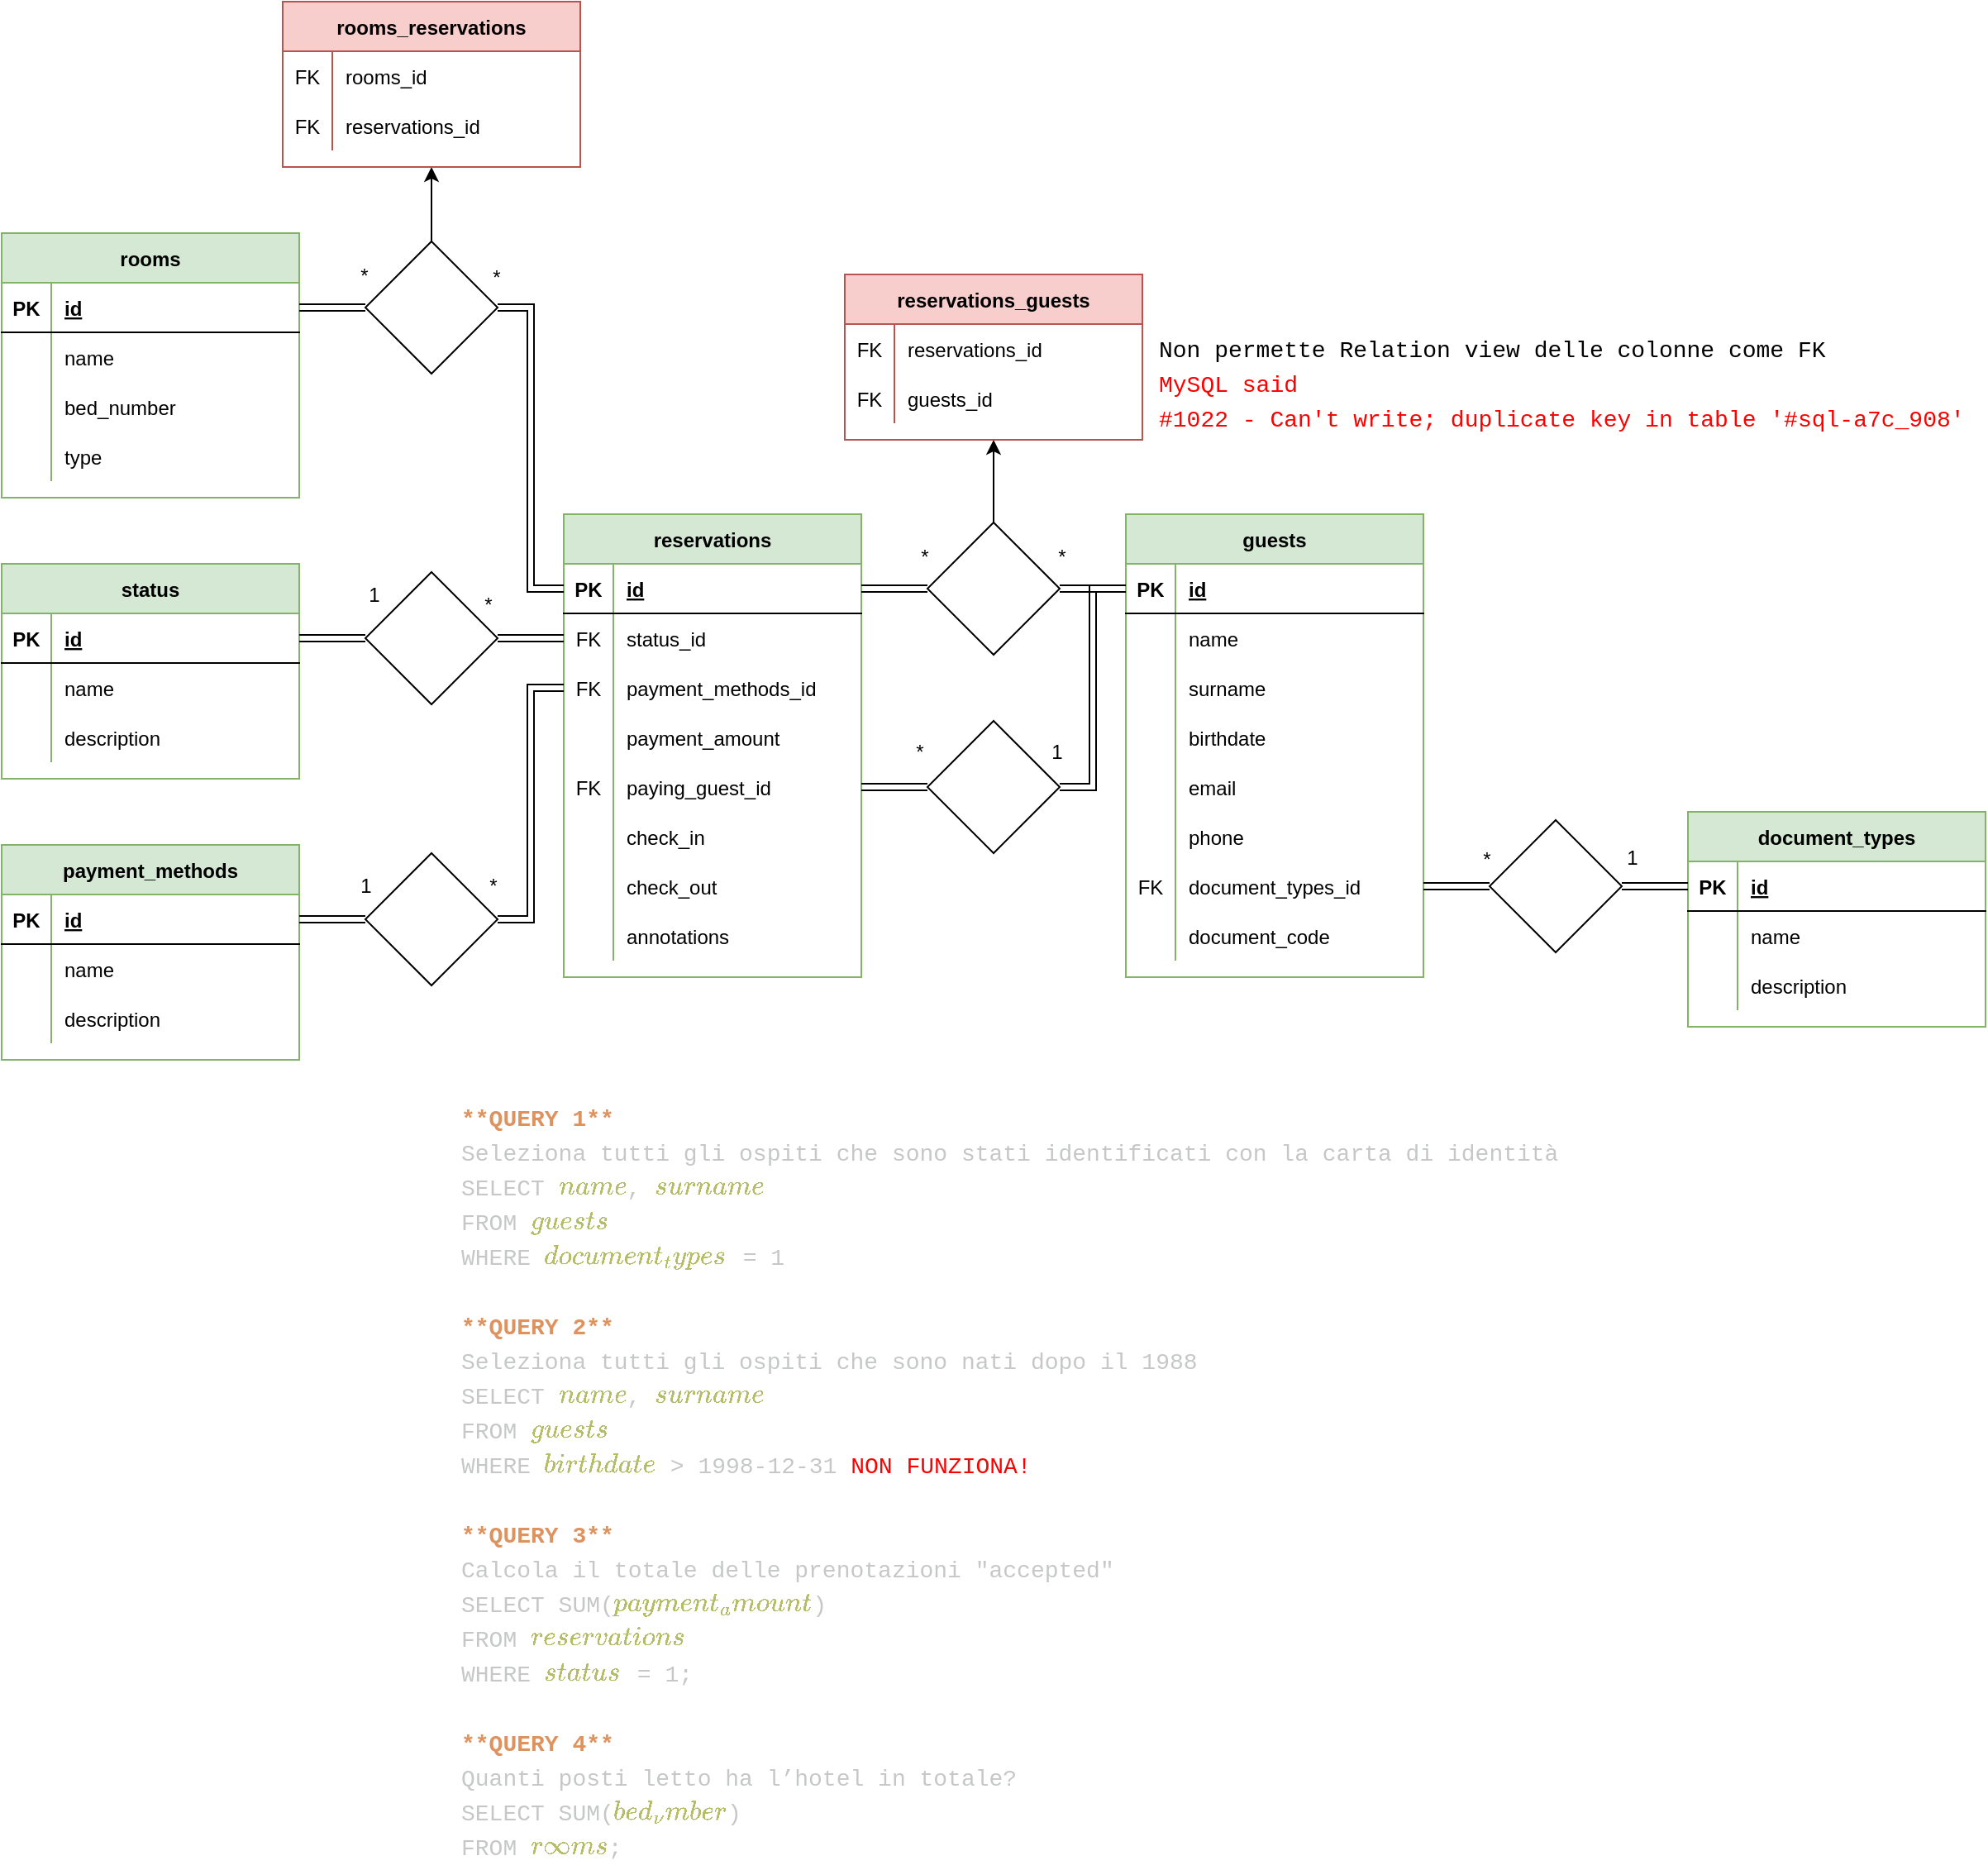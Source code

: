 <mxfile version="14.6.9" type="device"><diagram id="R2lEEEUBdFMjLlhIrx00" name="Page-1"><mxGraphModel dx="1564" dy="1141" grid="0" gridSize="10" guides="1" tooltips="1" connect="1" arrows="1" fold="1" page="0" pageScale="1" pageWidth="850" pageHeight="1100" background="#ffffff" math="0" shadow="0" extFonts="Permanent Marker^https://fonts.googleapis.com/css?family=Permanent+Marker"><root><mxCell id="0"/><mxCell id="1" parent="0"/><mxCell id="hAVEbMCbpCwDKdf5jdrt-1" value="rooms" style="shape=table;startSize=30;container=1;collapsible=1;childLayout=tableLayout;fixedRows=1;rowLines=0;fontStyle=1;align=center;resizeLast=1;fillColor=#d5e8d4;strokeColor=#82b366;" vertex="1" parent="1"><mxGeometry x="100" y="110" width="180" height="160" as="geometry"/></mxCell><mxCell id="hAVEbMCbpCwDKdf5jdrt-2" value="" style="shape=partialRectangle;collapsible=0;dropTarget=0;pointerEvents=0;fillColor=none;top=0;left=0;bottom=1;right=0;points=[[0,0.5],[1,0.5]];portConstraint=eastwest;" vertex="1" parent="hAVEbMCbpCwDKdf5jdrt-1"><mxGeometry y="30" width="180" height="30" as="geometry"/></mxCell><mxCell id="hAVEbMCbpCwDKdf5jdrt-3" value="PK" style="shape=partialRectangle;connectable=0;fillColor=none;top=0;left=0;bottom=0;right=0;fontStyle=1;overflow=hidden;" vertex="1" parent="hAVEbMCbpCwDKdf5jdrt-2"><mxGeometry width="30" height="30" as="geometry"/></mxCell><mxCell id="hAVEbMCbpCwDKdf5jdrt-4" value="id" style="shape=partialRectangle;connectable=0;fillColor=none;top=0;left=0;bottom=0;right=0;align=left;spacingLeft=6;fontStyle=5;overflow=hidden;" vertex="1" parent="hAVEbMCbpCwDKdf5jdrt-2"><mxGeometry x="30" width="150" height="30" as="geometry"/></mxCell><mxCell id="hAVEbMCbpCwDKdf5jdrt-5" value="" style="shape=partialRectangle;collapsible=0;dropTarget=0;pointerEvents=0;fillColor=none;top=0;left=0;bottom=0;right=0;points=[[0,0.5],[1,0.5]];portConstraint=eastwest;" vertex="1" parent="hAVEbMCbpCwDKdf5jdrt-1"><mxGeometry y="60" width="180" height="30" as="geometry"/></mxCell><mxCell id="hAVEbMCbpCwDKdf5jdrt-6" value="" style="shape=partialRectangle;connectable=0;fillColor=none;top=0;left=0;bottom=0;right=0;editable=1;overflow=hidden;" vertex="1" parent="hAVEbMCbpCwDKdf5jdrt-5"><mxGeometry width="30" height="30" as="geometry"/></mxCell><mxCell id="hAVEbMCbpCwDKdf5jdrt-7" value="name" style="shape=partialRectangle;connectable=0;fillColor=none;top=0;left=0;bottom=0;right=0;align=left;spacingLeft=6;overflow=hidden;" vertex="1" parent="hAVEbMCbpCwDKdf5jdrt-5"><mxGeometry x="30" width="150" height="30" as="geometry"/></mxCell><mxCell id="hAVEbMCbpCwDKdf5jdrt-8" value="" style="shape=partialRectangle;collapsible=0;dropTarget=0;pointerEvents=0;fillColor=none;top=0;left=0;bottom=0;right=0;points=[[0,0.5],[1,0.5]];portConstraint=eastwest;" vertex="1" parent="hAVEbMCbpCwDKdf5jdrt-1"><mxGeometry y="90" width="180" height="30" as="geometry"/></mxCell><mxCell id="hAVEbMCbpCwDKdf5jdrt-9" value="" style="shape=partialRectangle;connectable=0;fillColor=none;top=0;left=0;bottom=0;right=0;editable=1;overflow=hidden;" vertex="1" parent="hAVEbMCbpCwDKdf5jdrt-8"><mxGeometry width="30" height="30" as="geometry"/></mxCell><mxCell id="hAVEbMCbpCwDKdf5jdrt-10" value="bed_number" style="shape=partialRectangle;connectable=0;fillColor=none;top=0;left=0;bottom=0;right=0;align=left;spacingLeft=6;overflow=hidden;" vertex="1" parent="hAVEbMCbpCwDKdf5jdrt-8"><mxGeometry x="30" width="150" height="30" as="geometry"/></mxCell><mxCell id="hAVEbMCbpCwDKdf5jdrt-11" value="" style="shape=partialRectangle;collapsible=0;dropTarget=0;pointerEvents=0;fillColor=none;top=0;left=0;bottom=0;right=0;points=[[0,0.5],[1,0.5]];portConstraint=eastwest;" vertex="1" parent="hAVEbMCbpCwDKdf5jdrt-1"><mxGeometry y="120" width="180" height="30" as="geometry"/></mxCell><mxCell id="hAVEbMCbpCwDKdf5jdrt-12" value="" style="shape=partialRectangle;connectable=0;fillColor=none;top=0;left=0;bottom=0;right=0;editable=1;overflow=hidden;" vertex="1" parent="hAVEbMCbpCwDKdf5jdrt-11"><mxGeometry width="30" height="30" as="geometry"/></mxCell><mxCell id="hAVEbMCbpCwDKdf5jdrt-13" value="type" style="shape=partialRectangle;connectable=0;fillColor=none;top=0;left=0;bottom=0;right=0;align=left;spacingLeft=6;overflow=hidden;" vertex="1" parent="hAVEbMCbpCwDKdf5jdrt-11"><mxGeometry x="30" width="150" height="30" as="geometry"/></mxCell><mxCell id="hAVEbMCbpCwDKdf5jdrt-14" value="guests" style="shape=table;startSize=30;container=1;collapsible=1;childLayout=tableLayout;fixedRows=1;rowLines=0;fontStyle=1;align=center;resizeLast=1;fillColor=#d5e8d4;strokeColor=#82b366;" vertex="1" parent="1"><mxGeometry x="780" y="280" width="180" height="280" as="geometry"/></mxCell><mxCell id="hAVEbMCbpCwDKdf5jdrt-15" value="" style="shape=partialRectangle;collapsible=0;dropTarget=0;pointerEvents=0;fillColor=none;top=0;left=0;bottom=1;right=0;points=[[0,0.5],[1,0.5]];portConstraint=eastwest;" vertex="1" parent="hAVEbMCbpCwDKdf5jdrt-14"><mxGeometry y="30" width="180" height="30" as="geometry"/></mxCell><mxCell id="hAVEbMCbpCwDKdf5jdrt-16" value="PK" style="shape=partialRectangle;connectable=0;fillColor=none;top=0;left=0;bottom=0;right=0;fontStyle=1;overflow=hidden;" vertex="1" parent="hAVEbMCbpCwDKdf5jdrt-15"><mxGeometry width="30" height="30" as="geometry"/></mxCell><mxCell id="hAVEbMCbpCwDKdf5jdrt-17" value="id" style="shape=partialRectangle;connectable=0;fillColor=none;top=0;left=0;bottom=0;right=0;align=left;spacingLeft=6;fontStyle=5;overflow=hidden;" vertex="1" parent="hAVEbMCbpCwDKdf5jdrt-15"><mxGeometry x="30" width="150" height="30" as="geometry"/></mxCell><mxCell id="hAVEbMCbpCwDKdf5jdrt-18" value="" style="shape=partialRectangle;collapsible=0;dropTarget=0;pointerEvents=0;fillColor=none;top=0;left=0;bottom=0;right=0;points=[[0,0.5],[1,0.5]];portConstraint=eastwest;" vertex="1" parent="hAVEbMCbpCwDKdf5jdrt-14"><mxGeometry y="60" width="180" height="30" as="geometry"/></mxCell><mxCell id="hAVEbMCbpCwDKdf5jdrt-19" value="" style="shape=partialRectangle;connectable=0;fillColor=none;top=0;left=0;bottom=0;right=0;editable=1;overflow=hidden;" vertex="1" parent="hAVEbMCbpCwDKdf5jdrt-18"><mxGeometry width="30" height="30" as="geometry"/></mxCell><mxCell id="hAVEbMCbpCwDKdf5jdrt-20" value="name" style="shape=partialRectangle;connectable=0;fillColor=none;top=0;left=0;bottom=0;right=0;align=left;spacingLeft=6;overflow=hidden;" vertex="1" parent="hAVEbMCbpCwDKdf5jdrt-18"><mxGeometry x="30" width="150" height="30" as="geometry"/></mxCell><mxCell id="hAVEbMCbpCwDKdf5jdrt-21" value="" style="shape=partialRectangle;collapsible=0;dropTarget=0;pointerEvents=0;fillColor=none;top=0;left=0;bottom=0;right=0;points=[[0,0.5],[1,0.5]];portConstraint=eastwest;" vertex="1" parent="hAVEbMCbpCwDKdf5jdrt-14"><mxGeometry y="90" width="180" height="30" as="geometry"/></mxCell><mxCell id="hAVEbMCbpCwDKdf5jdrt-22" value="" style="shape=partialRectangle;connectable=0;fillColor=none;top=0;left=0;bottom=0;right=0;editable=1;overflow=hidden;" vertex="1" parent="hAVEbMCbpCwDKdf5jdrt-21"><mxGeometry width="30" height="30" as="geometry"/></mxCell><mxCell id="hAVEbMCbpCwDKdf5jdrt-23" value="surname" style="shape=partialRectangle;connectable=0;fillColor=none;top=0;left=0;bottom=0;right=0;align=left;spacingLeft=6;overflow=hidden;" vertex="1" parent="hAVEbMCbpCwDKdf5jdrt-21"><mxGeometry x="30" width="150" height="30" as="geometry"/></mxCell><mxCell id="hAVEbMCbpCwDKdf5jdrt-24" value="" style="shape=partialRectangle;collapsible=0;dropTarget=0;pointerEvents=0;fillColor=none;top=0;left=0;bottom=0;right=0;points=[[0,0.5],[1,0.5]];portConstraint=eastwest;" vertex="1" parent="hAVEbMCbpCwDKdf5jdrt-14"><mxGeometry y="120" width="180" height="30" as="geometry"/></mxCell><mxCell id="hAVEbMCbpCwDKdf5jdrt-25" value="" style="shape=partialRectangle;connectable=0;fillColor=none;top=0;left=0;bottom=0;right=0;editable=1;overflow=hidden;" vertex="1" parent="hAVEbMCbpCwDKdf5jdrt-24"><mxGeometry width="30" height="30" as="geometry"/></mxCell><mxCell id="hAVEbMCbpCwDKdf5jdrt-26" value="birthdate" style="shape=partialRectangle;connectable=0;fillColor=none;top=0;left=0;bottom=0;right=0;align=left;spacingLeft=6;overflow=hidden;" vertex="1" parent="hAVEbMCbpCwDKdf5jdrt-24"><mxGeometry x="30" width="150" height="30" as="geometry"/></mxCell><mxCell id="hAVEbMCbpCwDKdf5jdrt-27" value="" style="shape=partialRectangle;collapsible=0;dropTarget=0;pointerEvents=0;fillColor=none;top=0;left=0;bottom=0;right=0;points=[[0,0.5],[1,0.5]];portConstraint=eastwest;" vertex="1" parent="hAVEbMCbpCwDKdf5jdrt-14"><mxGeometry y="150" width="180" height="30" as="geometry"/></mxCell><mxCell id="hAVEbMCbpCwDKdf5jdrt-28" value="" style="shape=partialRectangle;connectable=0;fillColor=none;top=0;left=0;bottom=0;right=0;editable=1;overflow=hidden;" vertex="1" parent="hAVEbMCbpCwDKdf5jdrt-27"><mxGeometry width="30" height="30" as="geometry"/></mxCell><mxCell id="hAVEbMCbpCwDKdf5jdrt-29" value="email" style="shape=partialRectangle;connectable=0;fillColor=none;top=0;left=0;bottom=0;right=0;align=left;spacingLeft=6;overflow=hidden;" vertex="1" parent="hAVEbMCbpCwDKdf5jdrt-27"><mxGeometry x="30" width="150" height="30" as="geometry"/></mxCell><mxCell id="hAVEbMCbpCwDKdf5jdrt-129" value="" style="shape=partialRectangle;collapsible=0;dropTarget=0;pointerEvents=0;fillColor=none;top=0;left=0;bottom=0;right=0;points=[[0,0.5],[1,0.5]];portConstraint=eastwest;" vertex="1" parent="hAVEbMCbpCwDKdf5jdrt-14"><mxGeometry y="180" width="180" height="30" as="geometry"/></mxCell><mxCell id="hAVEbMCbpCwDKdf5jdrt-130" value="" style="shape=partialRectangle;connectable=0;fillColor=none;top=0;left=0;bottom=0;right=0;editable=1;overflow=hidden;" vertex="1" parent="hAVEbMCbpCwDKdf5jdrt-129"><mxGeometry width="30" height="30" as="geometry"/></mxCell><mxCell id="hAVEbMCbpCwDKdf5jdrt-131" value="phone" style="shape=partialRectangle;connectable=0;fillColor=none;top=0;left=0;bottom=0;right=0;align=left;spacingLeft=6;overflow=hidden;" vertex="1" parent="hAVEbMCbpCwDKdf5jdrt-129"><mxGeometry x="30" width="150" height="30" as="geometry"/></mxCell><mxCell id="hAVEbMCbpCwDKdf5jdrt-105" value="" style="shape=partialRectangle;collapsible=0;dropTarget=0;pointerEvents=0;fillColor=none;top=0;left=0;bottom=0;right=0;points=[[0,0.5],[1,0.5]];portConstraint=eastwest;" vertex="1" parent="hAVEbMCbpCwDKdf5jdrt-14"><mxGeometry y="210" width="180" height="30" as="geometry"/></mxCell><mxCell id="hAVEbMCbpCwDKdf5jdrt-106" value="FK" style="shape=partialRectangle;connectable=0;fillColor=none;top=0;left=0;bottom=0;right=0;editable=1;overflow=hidden;" vertex="1" parent="hAVEbMCbpCwDKdf5jdrt-105"><mxGeometry width="30" height="30" as="geometry"/></mxCell><mxCell id="hAVEbMCbpCwDKdf5jdrt-107" value="document_types_id" style="shape=partialRectangle;connectable=0;fillColor=none;top=0;left=0;bottom=0;right=0;align=left;spacingLeft=6;overflow=hidden;" vertex="1" parent="hAVEbMCbpCwDKdf5jdrt-105"><mxGeometry x="30" width="150" height="30" as="geometry"/></mxCell><mxCell id="hAVEbMCbpCwDKdf5jdrt-108" value="" style="shape=partialRectangle;collapsible=0;dropTarget=0;pointerEvents=0;fillColor=none;top=0;left=0;bottom=0;right=0;points=[[0,0.5],[1,0.5]];portConstraint=eastwest;" vertex="1" parent="hAVEbMCbpCwDKdf5jdrt-14"><mxGeometry y="240" width="180" height="30" as="geometry"/></mxCell><mxCell id="hAVEbMCbpCwDKdf5jdrt-109" value="" style="shape=partialRectangle;connectable=0;fillColor=none;top=0;left=0;bottom=0;right=0;editable=1;overflow=hidden;" vertex="1" parent="hAVEbMCbpCwDKdf5jdrt-108"><mxGeometry width="30" height="30" as="geometry"/></mxCell><mxCell id="hAVEbMCbpCwDKdf5jdrt-110" value="document_code" style="shape=partialRectangle;connectable=0;fillColor=none;top=0;left=0;bottom=0;right=0;align=left;spacingLeft=6;overflow=hidden;" vertex="1" parent="hAVEbMCbpCwDKdf5jdrt-108"><mxGeometry x="30" width="150" height="30" as="geometry"/></mxCell><mxCell id="hAVEbMCbpCwDKdf5jdrt-30" value="reservations" style="shape=table;startSize=30;container=1;collapsible=1;childLayout=tableLayout;fixedRows=1;rowLines=0;fontStyle=1;align=center;resizeLast=1;fillColor=#d5e8d4;strokeColor=#82b366;" vertex="1" parent="1"><mxGeometry x="440" y="280" width="180" height="280" as="geometry"/></mxCell><mxCell id="hAVEbMCbpCwDKdf5jdrt-31" value="" style="shape=partialRectangle;collapsible=0;dropTarget=0;pointerEvents=0;fillColor=none;top=0;left=0;bottom=1;right=0;points=[[0,0.5],[1,0.5]];portConstraint=eastwest;" vertex="1" parent="hAVEbMCbpCwDKdf5jdrt-30"><mxGeometry y="30" width="180" height="30" as="geometry"/></mxCell><mxCell id="hAVEbMCbpCwDKdf5jdrt-32" value="PK" style="shape=partialRectangle;connectable=0;fillColor=none;top=0;left=0;bottom=0;right=0;fontStyle=1;overflow=hidden;" vertex="1" parent="hAVEbMCbpCwDKdf5jdrt-31"><mxGeometry width="30" height="30" as="geometry"/></mxCell><mxCell id="hAVEbMCbpCwDKdf5jdrt-33" value="id" style="shape=partialRectangle;connectable=0;fillColor=none;top=0;left=0;bottom=0;right=0;align=left;spacingLeft=6;fontStyle=5;overflow=hidden;" vertex="1" parent="hAVEbMCbpCwDKdf5jdrt-31"><mxGeometry x="30" width="150" height="30" as="geometry"/></mxCell><mxCell id="hAVEbMCbpCwDKdf5jdrt-58" value="" style="shape=partialRectangle;collapsible=0;dropTarget=0;pointerEvents=0;fillColor=none;top=0;left=0;bottom=0;right=0;points=[[0,0.5],[1,0.5]];portConstraint=eastwest;" vertex="1" parent="hAVEbMCbpCwDKdf5jdrt-30"><mxGeometry y="60" width="180" height="30" as="geometry"/></mxCell><mxCell id="hAVEbMCbpCwDKdf5jdrt-59" value="FK" style="shape=partialRectangle;connectable=0;fillColor=none;top=0;left=0;bottom=0;right=0;editable=1;overflow=hidden;" vertex="1" parent="hAVEbMCbpCwDKdf5jdrt-58"><mxGeometry width="30" height="30" as="geometry"/></mxCell><mxCell id="hAVEbMCbpCwDKdf5jdrt-60" value="status_id" style="shape=partialRectangle;connectable=0;fillColor=none;top=0;left=0;bottom=0;right=0;align=left;spacingLeft=6;overflow=hidden;" vertex="1" parent="hAVEbMCbpCwDKdf5jdrt-58"><mxGeometry x="30" width="150" height="30" as="geometry"/></mxCell><mxCell id="hAVEbMCbpCwDKdf5jdrt-91" value="" style="shape=partialRectangle;collapsible=0;dropTarget=0;pointerEvents=0;fillColor=none;top=0;left=0;bottom=0;right=0;points=[[0,0.5],[1,0.5]];portConstraint=eastwest;" vertex="1" parent="hAVEbMCbpCwDKdf5jdrt-30"><mxGeometry y="90" width="180" height="30" as="geometry"/></mxCell><mxCell id="hAVEbMCbpCwDKdf5jdrt-92" value="FK" style="shape=partialRectangle;connectable=0;fillColor=none;top=0;left=0;bottom=0;right=0;editable=1;overflow=hidden;" vertex="1" parent="hAVEbMCbpCwDKdf5jdrt-91"><mxGeometry width="30" height="30" as="geometry"/></mxCell><mxCell id="hAVEbMCbpCwDKdf5jdrt-93" value="payment_methods_id" style="shape=partialRectangle;connectable=0;fillColor=none;top=0;left=0;bottom=0;right=0;align=left;spacingLeft=6;overflow=hidden;" vertex="1" parent="hAVEbMCbpCwDKdf5jdrt-91"><mxGeometry x="30" width="150" height="30" as="geometry"/></mxCell><mxCell id="hAVEbMCbpCwDKdf5jdrt-102" value="" style="shape=partialRectangle;collapsible=0;dropTarget=0;pointerEvents=0;fillColor=none;top=0;left=0;bottom=0;right=0;points=[[0,0.5],[1,0.5]];portConstraint=eastwest;" vertex="1" parent="hAVEbMCbpCwDKdf5jdrt-30"><mxGeometry y="120" width="180" height="30" as="geometry"/></mxCell><mxCell id="hAVEbMCbpCwDKdf5jdrt-103" value="" style="shape=partialRectangle;connectable=0;fillColor=none;top=0;left=0;bottom=0;right=0;editable=1;overflow=hidden;" vertex="1" parent="hAVEbMCbpCwDKdf5jdrt-102"><mxGeometry width="30" height="30" as="geometry"/></mxCell><mxCell id="hAVEbMCbpCwDKdf5jdrt-104" value="payment_amount" style="shape=partialRectangle;connectable=0;fillColor=none;top=0;left=0;bottom=0;right=0;align=left;spacingLeft=6;overflow=hidden;" vertex="1" parent="hAVEbMCbpCwDKdf5jdrt-102"><mxGeometry x="30" width="150" height="30" as="geometry"/></mxCell><mxCell id="hAVEbMCbpCwDKdf5jdrt-94" value="" style="shape=partialRectangle;collapsible=0;dropTarget=0;pointerEvents=0;fillColor=none;top=0;left=0;bottom=0;right=0;points=[[0,0.5],[1,0.5]];portConstraint=eastwest;" vertex="1" parent="hAVEbMCbpCwDKdf5jdrt-30"><mxGeometry y="150" width="180" height="30" as="geometry"/></mxCell><mxCell id="hAVEbMCbpCwDKdf5jdrt-95" value="FK" style="shape=partialRectangle;connectable=0;fillColor=none;top=0;left=0;bottom=0;right=0;editable=1;overflow=hidden;" vertex="1" parent="hAVEbMCbpCwDKdf5jdrt-94"><mxGeometry width="30" height="30" as="geometry"/></mxCell><mxCell id="hAVEbMCbpCwDKdf5jdrt-96" value="paying_guest_id" style="shape=partialRectangle;connectable=0;fillColor=none;top=0;left=0;bottom=0;right=0;align=left;spacingLeft=6;overflow=hidden;" vertex="1" parent="hAVEbMCbpCwDKdf5jdrt-94"><mxGeometry x="30" width="150" height="30" as="geometry"/></mxCell><mxCell id="hAVEbMCbpCwDKdf5jdrt-40" value="" style="shape=partialRectangle;collapsible=0;dropTarget=0;pointerEvents=0;fillColor=none;top=0;left=0;bottom=0;right=0;points=[[0,0.5],[1,0.5]];portConstraint=eastwest;" vertex="1" parent="hAVEbMCbpCwDKdf5jdrt-30"><mxGeometry y="180" width="180" height="30" as="geometry"/></mxCell><mxCell id="hAVEbMCbpCwDKdf5jdrt-41" value="" style="shape=partialRectangle;connectable=0;fillColor=none;top=0;left=0;bottom=0;right=0;editable=1;overflow=hidden;" vertex="1" parent="hAVEbMCbpCwDKdf5jdrt-40"><mxGeometry width="30" height="30" as="geometry"/></mxCell><mxCell id="hAVEbMCbpCwDKdf5jdrt-42" value="check_in" style="shape=partialRectangle;connectable=0;fillColor=none;top=0;left=0;bottom=0;right=0;align=left;spacingLeft=6;overflow=hidden;" vertex="1" parent="hAVEbMCbpCwDKdf5jdrt-40"><mxGeometry x="30" width="150" height="30" as="geometry"/></mxCell><mxCell id="hAVEbMCbpCwDKdf5jdrt-55" value="" style="shape=partialRectangle;collapsible=0;dropTarget=0;pointerEvents=0;fillColor=none;top=0;left=0;bottom=0;right=0;points=[[0,0.5],[1,0.5]];portConstraint=eastwest;" vertex="1" parent="hAVEbMCbpCwDKdf5jdrt-30"><mxGeometry y="210" width="180" height="30" as="geometry"/></mxCell><mxCell id="hAVEbMCbpCwDKdf5jdrt-56" value="" style="shape=partialRectangle;connectable=0;fillColor=none;top=0;left=0;bottom=0;right=0;editable=1;overflow=hidden;" vertex="1" parent="hAVEbMCbpCwDKdf5jdrt-55"><mxGeometry width="30" height="30" as="geometry"/></mxCell><mxCell id="hAVEbMCbpCwDKdf5jdrt-57" value="check_out" style="shape=partialRectangle;connectable=0;fillColor=none;top=0;left=0;bottom=0;right=0;align=left;spacingLeft=6;overflow=hidden;" vertex="1" parent="hAVEbMCbpCwDKdf5jdrt-55"><mxGeometry x="30" width="150" height="30" as="geometry"/></mxCell><mxCell id="hAVEbMCbpCwDKdf5jdrt-61" value="" style="shape=partialRectangle;collapsible=0;dropTarget=0;pointerEvents=0;fillColor=none;top=0;left=0;bottom=0;right=0;points=[[0,0.5],[1,0.5]];portConstraint=eastwest;" vertex="1" parent="hAVEbMCbpCwDKdf5jdrt-30"><mxGeometry y="240" width="180" height="30" as="geometry"/></mxCell><mxCell id="hAVEbMCbpCwDKdf5jdrt-62" value="" style="shape=partialRectangle;connectable=0;fillColor=none;top=0;left=0;bottom=0;right=0;editable=1;overflow=hidden;" vertex="1" parent="hAVEbMCbpCwDKdf5jdrt-61"><mxGeometry width="30" height="30" as="geometry"/></mxCell><mxCell id="hAVEbMCbpCwDKdf5jdrt-63" value="annotations" style="shape=partialRectangle;connectable=0;fillColor=none;top=0;left=0;bottom=0;right=0;align=left;spacingLeft=6;overflow=hidden;" vertex="1" parent="hAVEbMCbpCwDKdf5jdrt-61"><mxGeometry x="30" width="150" height="30" as="geometry"/></mxCell><mxCell id="hAVEbMCbpCwDKdf5jdrt-49" style="edgeStyle=orthogonalEdgeStyle;shape=link;rounded=0;orthogonalLoop=1;jettySize=auto;html=1;exitX=1;exitY=0.5;exitDx=0;exitDy=0;entryX=0;entryY=0.5;entryDx=0;entryDy=0;startArrow=none;" edge="1" parent="1" source="hAVEbMCbpCwDKdf5jdrt-50" target="hAVEbMCbpCwDKdf5jdrt-15"><mxGeometry relative="1" as="geometry"/></mxCell><mxCell id="hAVEbMCbpCwDKdf5jdrt-99" style="edgeStyle=orthogonalEdgeStyle;rounded=0;orthogonalLoop=1;jettySize=auto;html=1;exitX=0.5;exitY=0;exitDx=0;exitDy=0;entryX=0.5;entryY=1;entryDx=0;entryDy=0;" edge="1" parent="1" source="hAVEbMCbpCwDKdf5jdrt-50" target="hAVEbMCbpCwDKdf5jdrt-71"><mxGeometry relative="1" as="geometry"/></mxCell><mxCell id="hAVEbMCbpCwDKdf5jdrt-50" value="" style="rhombus;whiteSpace=wrap;html=1;" vertex="1" parent="1"><mxGeometry x="660" y="285" width="80" height="80" as="geometry"/></mxCell><mxCell id="hAVEbMCbpCwDKdf5jdrt-51" value="" style="edgeStyle=orthogonalEdgeStyle;shape=link;rounded=0;orthogonalLoop=1;jettySize=auto;html=1;exitX=1;exitY=0.5;exitDx=0;exitDy=0;entryX=0;entryY=0.5;entryDx=0;entryDy=0;endArrow=none;" edge="1" parent="1" source="hAVEbMCbpCwDKdf5jdrt-31" target="hAVEbMCbpCwDKdf5jdrt-50"><mxGeometry relative="1" as="geometry"><mxPoint x="630" y="325" as="sourcePoint"/><mxPoint x="910" y="495" as="targetPoint"/></mxGeometry></mxCell><mxCell id="hAVEbMCbpCwDKdf5jdrt-52" style="edgeStyle=orthogonalEdgeStyle;shape=link;rounded=0;orthogonalLoop=1;jettySize=auto;html=1;exitX=1;exitY=0.5;exitDx=0;exitDy=0;entryX=0;entryY=0.5;entryDx=0;entryDy=0;startArrow=none;" edge="1" parent="1" source="hAVEbMCbpCwDKdf5jdrt-53" target="hAVEbMCbpCwDKdf5jdrt-31"><mxGeometry relative="1" as="geometry"/></mxCell><mxCell id="hAVEbMCbpCwDKdf5jdrt-101" style="edgeStyle=orthogonalEdgeStyle;rounded=0;orthogonalLoop=1;jettySize=auto;html=1;exitX=0.5;exitY=0;exitDx=0;exitDy=0;entryX=0.5;entryY=1;entryDx=0;entryDy=0;" edge="1" parent="1" source="hAVEbMCbpCwDKdf5jdrt-53" target="hAVEbMCbpCwDKdf5jdrt-84"><mxGeometry relative="1" as="geometry"/></mxCell><mxCell id="hAVEbMCbpCwDKdf5jdrt-53" value="" style="rhombus;whiteSpace=wrap;html=1;" vertex="1" parent="1"><mxGeometry x="320" y="115" width="80" height="80" as="geometry"/></mxCell><mxCell id="hAVEbMCbpCwDKdf5jdrt-54" value="" style="edgeStyle=orthogonalEdgeStyle;shape=link;rounded=0;orthogonalLoop=1;jettySize=auto;html=1;exitX=1;exitY=0.5;exitDx=0;exitDy=0;entryX=0;entryY=0.5;entryDx=0;entryDy=0;endArrow=none;" edge="1" parent="1" source="hAVEbMCbpCwDKdf5jdrt-2" target="hAVEbMCbpCwDKdf5jdrt-53"><mxGeometry relative="1" as="geometry"><mxPoint x="250" y="325" as="sourcePoint"/><mxPoint x="450" y="325" as="targetPoint"/></mxGeometry></mxCell><mxCell id="hAVEbMCbpCwDKdf5jdrt-71" value="reservations_guests" style="shape=table;startSize=30;container=1;collapsible=1;childLayout=tableLayout;fixedRows=1;rowLines=0;fontStyle=1;align=center;resizeLast=1;fillColor=#f8cecc;strokeColor=#b85450;" vertex="1" parent="1"><mxGeometry x="610" y="135" width="180" height="100" as="geometry"/></mxCell><mxCell id="hAVEbMCbpCwDKdf5jdrt-75" value="" style="shape=partialRectangle;collapsible=0;dropTarget=0;pointerEvents=0;fillColor=none;top=0;left=0;bottom=0;right=0;points=[[0,0.5],[1,0.5]];portConstraint=eastwest;" vertex="1" parent="hAVEbMCbpCwDKdf5jdrt-71"><mxGeometry y="30" width="180" height="30" as="geometry"/></mxCell><mxCell id="hAVEbMCbpCwDKdf5jdrt-76" value="FK" style="shape=partialRectangle;connectable=0;fillColor=none;top=0;left=0;bottom=0;right=0;editable=1;overflow=hidden;" vertex="1" parent="hAVEbMCbpCwDKdf5jdrt-75"><mxGeometry width="30" height="30" as="geometry"/></mxCell><mxCell id="hAVEbMCbpCwDKdf5jdrt-77" value="reservations_id" style="shape=partialRectangle;connectable=0;fillColor=none;top=0;left=0;bottom=0;right=0;align=left;spacingLeft=6;overflow=hidden;" vertex="1" parent="hAVEbMCbpCwDKdf5jdrt-75"><mxGeometry x="30" width="150" height="30" as="geometry"/></mxCell><mxCell id="hAVEbMCbpCwDKdf5jdrt-78" value="" style="shape=partialRectangle;collapsible=0;dropTarget=0;pointerEvents=0;fillColor=none;top=0;left=0;bottom=0;right=0;points=[[0,0.5],[1,0.5]];portConstraint=eastwest;" vertex="1" parent="hAVEbMCbpCwDKdf5jdrt-71"><mxGeometry y="60" width="180" height="30" as="geometry"/></mxCell><mxCell id="hAVEbMCbpCwDKdf5jdrt-79" value="FK" style="shape=partialRectangle;connectable=0;fillColor=none;top=0;left=0;bottom=0;right=0;editable=1;overflow=hidden;" vertex="1" parent="hAVEbMCbpCwDKdf5jdrt-78"><mxGeometry width="30" height="30" as="geometry"/></mxCell><mxCell id="hAVEbMCbpCwDKdf5jdrt-80" value="guests_id" style="shape=partialRectangle;connectable=0;fillColor=none;top=0;left=0;bottom=0;right=0;align=left;spacingLeft=6;overflow=hidden;" vertex="1" parent="hAVEbMCbpCwDKdf5jdrt-78"><mxGeometry x="30" width="150" height="30" as="geometry"/></mxCell><mxCell id="hAVEbMCbpCwDKdf5jdrt-84" value="rooms_reservations" style="shape=table;startSize=30;container=1;collapsible=1;childLayout=tableLayout;fixedRows=1;rowLines=0;fontStyle=1;align=center;resizeLast=1;fillColor=#f8cecc;strokeColor=#b85450;" vertex="1" parent="1"><mxGeometry x="270" y="-30" width="180" height="100" as="geometry"/></mxCell><mxCell id="hAVEbMCbpCwDKdf5jdrt-88" value="" style="shape=partialRectangle;collapsible=0;dropTarget=0;pointerEvents=0;fillColor=none;top=0;left=0;bottom=0;right=0;points=[[0,0.5],[1,0.5]];portConstraint=eastwest;" vertex="1" parent="hAVEbMCbpCwDKdf5jdrt-84"><mxGeometry y="30" width="180" height="30" as="geometry"/></mxCell><mxCell id="hAVEbMCbpCwDKdf5jdrt-89" value="FK" style="shape=partialRectangle;connectable=0;fillColor=none;top=0;left=0;bottom=0;right=0;editable=1;overflow=hidden;" vertex="1" parent="hAVEbMCbpCwDKdf5jdrt-88"><mxGeometry width="30" height="30" as="geometry"/></mxCell><mxCell id="hAVEbMCbpCwDKdf5jdrt-90" value="rooms_id" style="shape=partialRectangle;connectable=0;fillColor=none;top=0;left=0;bottom=0;right=0;align=left;spacingLeft=6;overflow=hidden;" vertex="1" parent="hAVEbMCbpCwDKdf5jdrt-88"><mxGeometry x="30" width="150" height="30" as="geometry"/></mxCell><mxCell id="hAVEbMCbpCwDKdf5jdrt-85" value="" style="shape=partialRectangle;collapsible=0;dropTarget=0;pointerEvents=0;fillColor=none;top=0;left=0;bottom=0;right=0;points=[[0,0.5],[1,0.5]];portConstraint=eastwest;" vertex="1" parent="hAVEbMCbpCwDKdf5jdrt-84"><mxGeometry y="60" width="180" height="30" as="geometry"/></mxCell><mxCell id="hAVEbMCbpCwDKdf5jdrt-86" value="FK" style="shape=partialRectangle;connectable=0;fillColor=none;top=0;left=0;bottom=0;right=0;editable=1;overflow=hidden;" vertex="1" parent="hAVEbMCbpCwDKdf5jdrt-85"><mxGeometry width="30" height="30" as="geometry"/></mxCell><mxCell id="hAVEbMCbpCwDKdf5jdrt-87" value="reservations_id" style="shape=partialRectangle;connectable=0;fillColor=none;top=0;left=0;bottom=0;right=0;align=left;spacingLeft=6;overflow=hidden;" vertex="1" parent="hAVEbMCbpCwDKdf5jdrt-85"><mxGeometry x="30" width="150" height="30" as="geometry"/></mxCell><mxCell id="hAVEbMCbpCwDKdf5jdrt-111" value="status" style="shape=table;startSize=30;container=1;collapsible=1;childLayout=tableLayout;fixedRows=1;rowLines=0;fontStyle=1;align=center;resizeLast=1;fillColor=#d5e8d4;strokeColor=#82b366;" vertex="1" parent="1"><mxGeometry x="100" y="310" width="180" height="130" as="geometry"/></mxCell><mxCell id="hAVEbMCbpCwDKdf5jdrt-112" value="" style="shape=partialRectangle;collapsible=0;dropTarget=0;pointerEvents=0;fillColor=none;top=0;left=0;bottom=1;right=0;points=[[0,0.5],[1,0.5]];portConstraint=eastwest;" vertex="1" parent="hAVEbMCbpCwDKdf5jdrt-111"><mxGeometry y="30" width="180" height="30" as="geometry"/></mxCell><mxCell id="hAVEbMCbpCwDKdf5jdrt-113" value="PK" style="shape=partialRectangle;connectable=0;fillColor=none;top=0;left=0;bottom=0;right=0;fontStyle=1;overflow=hidden;" vertex="1" parent="hAVEbMCbpCwDKdf5jdrt-112"><mxGeometry width="30" height="30" as="geometry"/></mxCell><mxCell id="hAVEbMCbpCwDKdf5jdrt-114" value="id" style="shape=partialRectangle;connectable=0;fillColor=none;top=0;left=0;bottom=0;right=0;align=left;spacingLeft=6;fontStyle=5;overflow=hidden;" vertex="1" parent="hAVEbMCbpCwDKdf5jdrt-112"><mxGeometry x="30" width="150" height="30" as="geometry"/></mxCell><mxCell id="hAVEbMCbpCwDKdf5jdrt-115" value="" style="shape=partialRectangle;collapsible=0;dropTarget=0;pointerEvents=0;fillColor=none;top=0;left=0;bottom=0;right=0;points=[[0,0.5],[1,0.5]];portConstraint=eastwest;" vertex="1" parent="hAVEbMCbpCwDKdf5jdrt-111"><mxGeometry y="60" width="180" height="30" as="geometry"/></mxCell><mxCell id="hAVEbMCbpCwDKdf5jdrt-116" value="" style="shape=partialRectangle;connectable=0;fillColor=none;top=0;left=0;bottom=0;right=0;editable=1;overflow=hidden;" vertex="1" parent="hAVEbMCbpCwDKdf5jdrt-115"><mxGeometry width="30" height="30" as="geometry"/></mxCell><mxCell id="hAVEbMCbpCwDKdf5jdrt-117" value="name" style="shape=partialRectangle;connectable=0;fillColor=none;top=0;left=0;bottom=0;right=0;align=left;spacingLeft=6;overflow=hidden;" vertex="1" parent="hAVEbMCbpCwDKdf5jdrt-115"><mxGeometry x="30" width="150" height="30" as="geometry"/></mxCell><mxCell id="hAVEbMCbpCwDKdf5jdrt-118" value="" style="shape=partialRectangle;collapsible=0;dropTarget=0;pointerEvents=0;fillColor=none;top=0;left=0;bottom=0;right=0;points=[[0,0.5],[1,0.5]];portConstraint=eastwest;" vertex="1" parent="hAVEbMCbpCwDKdf5jdrt-111"><mxGeometry y="90" width="180" height="30" as="geometry"/></mxCell><mxCell id="hAVEbMCbpCwDKdf5jdrt-119" value="" style="shape=partialRectangle;connectable=0;fillColor=none;top=0;left=0;bottom=0;right=0;editable=1;overflow=hidden;" vertex="1" parent="hAVEbMCbpCwDKdf5jdrt-118"><mxGeometry width="30" height="30" as="geometry"/></mxCell><mxCell id="hAVEbMCbpCwDKdf5jdrt-120" value="description" style="shape=partialRectangle;connectable=0;fillColor=none;top=0;left=0;bottom=0;right=0;align=left;spacingLeft=6;overflow=hidden;" vertex="1" parent="hAVEbMCbpCwDKdf5jdrt-118"><mxGeometry x="30" width="150" height="30" as="geometry"/></mxCell><mxCell id="hAVEbMCbpCwDKdf5jdrt-124" style="edgeStyle=orthogonalEdgeStyle;shape=link;rounded=0;orthogonalLoop=1;jettySize=auto;html=1;exitX=0;exitY=0.5;exitDx=0;exitDy=0;entryX=1;entryY=0.5;entryDx=0;entryDy=0;startArrow=none;" edge="1" parent="1" source="hAVEbMCbpCwDKdf5jdrt-125" target="hAVEbMCbpCwDKdf5jdrt-112"><mxGeometry relative="1" as="geometry"/></mxCell><mxCell id="hAVEbMCbpCwDKdf5jdrt-125" value="" style="rhombus;whiteSpace=wrap;html=1;" vertex="1" parent="1"><mxGeometry x="320" y="315" width="80" height="80" as="geometry"/></mxCell><mxCell id="hAVEbMCbpCwDKdf5jdrt-126" value="" style="edgeStyle=orthogonalEdgeStyle;shape=link;rounded=0;orthogonalLoop=1;jettySize=auto;html=1;exitX=0;exitY=0.5;exitDx=0;exitDy=0;entryX=1;entryY=0.5;entryDx=0;entryDy=0;endArrow=none;" edge="1" parent="1" source="hAVEbMCbpCwDKdf5jdrt-58" target="hAVEbMCbpCwDKdf5jdrt-125"><mxGeometry relative="1" as="geometry"><mxPoint x="480" y="415" as="sourcePoint"/><mxPoint x="250" y="535" as="targetPoint"/></mxGeometry></mxCell><mxCell id="hAVEbMCbpCwDKdf5jdrt-132" value="document_types" style="shape=table;startSize=30;container=1;collapsible=1;childLayout=tableLayout;fixedRows=1;rowLines=0;fontStyle=1;align=center;resizeLast=1;fillColor=#d5e8d4;strokeColor=#82b366;" vertex="1" parent="1"><mxGeometry x="1120" y="460" width="180" height="130" as="geometry"/></mxCell><mxCell id="hAVEbMCbpCwDKdf5jdrt-133" value="" style="shape=partialRectangle;collapsible=0;dropTarget=0;pointerEvents=0;fillColor=none;top=0;left=0;bottom=1;right=0;points=[[0,0.5],[1,0.5]];portConstraint=eastwest;" vertex="1" parent="hAVEbMCbpCwDKdf5jdrt-132"><mxGeometry y="30" width="180" height="30" as="geometry"/></mxCell><mxCell id="hAVEbMCbpCwDKdf5jdrt-134" value="PK" style="shape=partialRectangle;connectable=0;fillColor=none;top=0;left=0;bottom=0;right=0;fontStyle=1;overflow=hidden;" vertex="1" parent="hAVEbMCbpCwDKdf5jdrt-133"><mxGeometry width="30" height="30" as="geometry"/></mxCell><mxCell id="hAVEbMCbpCwDKdf5jdrt-135" value="id" style="shape=partialRectangle;connectable=0;fillColor=none;top=0;left=0;bottom=0;right=0;align=left;spacingLeft=6;fontStyle=5;overflow=hidden;" vertex="1" parent="hAVEbMCbpCwDKdf5jdrt-133"><mxGeometry x="30" width="150" height="30" as="geometry"/></mxCell><mxCell id="hAVEbMCbpCwDKdf5jdrt-136" value="" style="shape=partialRectangle;collapsible=0;dropTarget=0;pointerEvents=0;fillColor=none;top=0;left=0;bottom=0;right=0;points=[[0,0.5],[1,0.5]];portConstraint=eastwest;" vertex="1" parent="hAVEbMCbpCwDKdf5jdrt-132"><mxGeometry y="60" width="180" height="30" as="geometry"/></mxCell><mxCell id="hAVEbMCbpCwDKdf5jdrt-137" value="" style="shape=partialRectangle;connectable=0;fillColor=none;top=0;left=0;bottom=0;right=0;editable=1;overflow=hidden;" vertex="1" parent="hAVEbMCbpCwDKdf5jdrt-136"><mxGeometry width="30" height="30" as="geometry"/></mxCell><mxCell id="hAVEbMCbpCwDKdf5jdrt-138" value="name" style="shape=partialRectangle;connectable=0;fillColor=none;top=0;left=0;bottom=0;right=0;align=left;spacingLeft=6;overflow=hidden;" vertex="1" parent="hAVEbMCbpCwDKdf5jdrt-136"><mxGeometry x="30" width="150" height="30" as="geometry"/></mxCell><mxCell id="hAVEbMCbpCwDKdf5jdrt-139" value="" style="shape=partialRectangle;collapsible=0;dropTarget=0;pointerEvents=0;fillColor=none;top=0;left=0;bottom=0;right=0;points=[[0,0.5],[1,0.5]];portConstraint=eastwest;" vertex="1" parent="hAVEbMCbpCwDKdf5jdrt-132"><mxGeometry y="90" width="180" height="30" as="geometry"/></mxCell><mxCell id="hAVEbMCbpCwDKdf5jdrt-140" value="" style="shape=partialRectangle;connectable=0;fillColor=none;top=0;left=0;bottom=0;right=0;editable=1;overflow=hidden;" vertex="1" parent="hAVEbMCbpCwDKdf5jdrt-139"><mxGeometry width="30" height="30" as="geometry"/></mxCell><mxCell id="hAVEbMCbpCwDKdf5jdrt-141" value="description" style="shape=partialRectangle;connectable=0;fillColor=none;top=0;left=0;bottom=0;right=0;align=left;spacingLeft=6;overflow=hidden;" vertex="1" parent="hAVEbMCbpCwDKdf5jdrt-139"><mxGeometry x="30" width="150" height="30" as="geometry"/></mxCell><mxCell id="hAVEbMCbpCwDKdf5jdrt-145" style="edgeStyle=orthogonalEdgeStyle;shape=link;rounded=0;orthogonalLoop=1;jettySize=auto;html=1;exitX=1;exitY=0.5;exitDx=0;exitDy=0;entryX=0;entryY=0.5;entryDx=0;entryDy=0;startArrow=none;" edge="1" parent="1" source="hAVEbMCbpCwDKdf5jdrt-147" target="hAVEbMCbpCwDKdf5jdrt-133"><mxGeometry relative="1" as="geometry"/></mxCell><mxCell id="hAVEbMCbpCwDKdf5jdrt-147" value="" style="rhombus;whiteSpace=wrap;html=1;" vertex="1" parent="1"><mxGeometry x="1000" y="465" width="80" height="80" as="geometry"/></mxCell><mxCell id="hAVEbMCbpCwDKdf5jdrt-148" value="" style="edgeStyle=orthogonalEdgeStyle;shape=link;rounded=0;orthogonalLoop=1;jettySize=auto;html=1;exitX=1;exitY=0.5;exitDx=0;exitDy=0;entryX=0;entryY=0.5;entryDx=0;entryDy=0;endArrow=none;" edge="1" parent="1" source="hAVEbMCbpCwDKdf5jdrt-105" target="hAVEbMCbpCwDKdf5jdrt-147"><mxGeometry relative="1" as="geometry"><mxPoint x="1100" y="465" as="sourcePoint"/><mxPoint x="1240" y="385" as="targetPoint"/></mxGeometry></mxCell><mxCell id="hAVEbMCbpCwDKdf5jdrt-151" value="payment_methods" style="shape=table;startSize=30;container=1;collapsible=1;childLayout=tableLayout;fixedRows=1;rowLines=0;fontStyle=1;align=center;resizeLast=1;fillColor=#d5e8d4;strokeColor=#82b366;" vertex="1" parent="1"><mxGeometry x="100" y="480" width="180" height="130" as="geometry"/></mxCell><mxCell id="hAVEbMCbpCwDKdf5jdrt-152" value="" style="shape=partialRectangle;collapsible=0;dropTarget=0;pointerEvents=0;fillColor=none;top=0;left=0;bottom=1;right=0;points=[[0,0.5],[1,0.5]];portConstraint=eastwest;" vertex="1" parent="hAVEbMCbpCwDKdf5jdrt-151"><mxGeometry y="30" width="180" height="30" as="geometry"/></mxCell><mxCell id="hAVEbMCbpCwDKdf5jdrt-153" value="PK" style="shape=partialRectangle;connectable=0;fillColor=none;top=0;left=0;bottom=0;right=0;fontStyle=1;overflow=hidden;" vertex="1" parent="hAVEbMCbpCwDKdf5jdrt-152"><mxGeometry width="30" height="30" as="geometry"/></mxCell><mxCell id="hAVEbMCbpCwDKdf5jdrt-154" value="id" style="shape=partialRectangle;connectable=0;fillColor=none;top=0;left=0;bottom=0;right=0;align=left;spacingLeft=6;fontStyle=5;overflow=hidden;" vertex="1" parent="hAVEbMCbpCwDKdf5jdrt-152"><mxGeometry x="30" width="150" height="30" as="geometry"/></mxCell><mxCell id="hAVEbMCbpCwDKdf5jdrt-155" value="" style="shape=partialRectangle;collapsible=0;dropTarget=0;pointerEvents=0;fillColor=none;top=0;left=0;bottom=0;right=0;points=[[0,0.5],[1,0.5]];portConstraint=eastwest;" vertex="1" parent="hAVEbMCbpCwDKdf5jdrt-151"><mxGeometry y="60" width="180" height="30" as="geometry"/></mxCell><mxCell id="hAVEbMCbpCwDKdf5jdrt-156" value="" style="shape=partialRectangle;connectable=0;fillColor=none;top=0;left=0;bottom=0;right=0;editable=1;overflow=hidden;" vertex="1" parent="hAVEbMCbpCwDKdf5jdrt-155"><mxGeometry width="30" height="30" as="geometry"/></mxCell><mxCell id="hAVEbMCbpCwDKdf5jdrt-157" value="name" style="shape=partialRectangle;connectable=0;fillColor=none;top=0;left=0;bottom=0;right=0;align=left;spacingLeft=6;overflow=hidden;" vertex="1" parent="hAVEbMCbpCwDKdf5jdrt-155"><mxGeometry x="30" width="150" height="30" as="geometry"/></mxCell><mxCell id="hAVEbMCbpCwDKdf5jdrt-158" value="" style="shape=partialRectangle;collapsible=0;dropTarget=0;pointerEvents=0;fillColor=none;top=0;left=0;bottom=0;right=0;points=[[0,0.5],[1,0.5]];portConstraint=eastwest;" vertex="1" parent="hAVEbMCbpCwDKdf5jdrt-151"><mxGeometry y="90" width="180" height="30" as="geometry"/></mxCell><mxCell id="hAVEbMCbpCwDKdf5jdrt-159" value="" style="shape=partialRectangle;connectable=0;fillColor=none;top=0;left=0;bottom=0;right=0;editable=1;overflow=hidden;" vertex="1" parent="hAVEbMCbpCwDKdf5jdrt-158"><mxGeometry width="30" height="30" as="geometry"/></mxCell><mxCell id="hAVEbMCbpCwDKdf5jdrt-160" value="description" style="shape=partialRectangle;connectable=0;fillColor=none;top=0;left=0;bottom=0;right=0;align=left;spacingLeft=6;overflow=hidden;" vertex="1" parent="hAVEbMCbpCwDKdf5jdrt-158"><mxGeometry x="30" width="150" height="30" as="geometry"/></mxCell><mxCell id="hAVEbMCbpCwDKdf5jdrt-167" style="edgeStyle=orthogonalEdgeStyle;shape=link;rounded=0;orthogonalLoop=1;jettySize=auto;html=1;exitX=0;exitY=0.5;exitDx=0;exitDy=0;entryX=1;entryY=0.5;entryDx=0;entryDy=0;startArrow=none;" edge="1" parent="1" source="hAVEbMCbpCwDKdf5jdrt-168" target="hAVEbMCbpCwDKdf5jdrt-152"><mxGeometry relative="1" as="geometry"/></mxCell><mxCell id="hAVEbMCbpCwDKdf5jdrt-168" value="" style="rhombus;whiteSpace=wrap;html=1;" vertex="1" parent="1"><mxGeometry x="320" y="485" width="80" height="80" as="geometry"/></mxCell><mxCell id="hAVEbMCbpCwDKdf5jdrt-169" value="" style="edgeStyle=orthogonalEdgeStyle;shape=link;rounded=0;orthogonalLoop=1;jettySize=auto;html=1;exitX=0;exitY=0.5;exitDx=0;exitDy=0;entryX=1;entryY=0.5;entryDx=0;entryDy=0;endArrow=none;" edge="1" parent="1" source="hAVEbMCbpCwDKdf5jdrt-91" target="hAVEbMCbpCwDKdf5jdrt-168"><mxGeometry relative="1" as="geometry"><mxPoint x="480" y="385" as="sourcePoint"/><mxPoint x="240" y="605" as="targetPoint"/></mxGeometry></mxCell><mxCell id="hAVEbMCbpCwDKdf5jdrt-170" style="edgeStyle=orthogonalEdgeStyle;shape=link;rounded=0;orthogonalLoop=1;jettySize=auto;html=1;exitX=1;exitY=0.5;exitDx=0;exitDy=0;entryX=0;entryY=0.5;entryDx=0;entryDy=0;startArrow=none;" edge="1" parent="1" source="hAVEbMCbpCwDKdf5jdrt-171" target="hAVEbMCbpCwDKdf5jdrt-15"><mxGeometry relative="1" as="geometry"/></mxCell><mxCell id="hAVEbMCbpCwDKdf5jdrt-171" value="" style="rhombus;whiteSpace=wrap;html=1;" vertex="1" parent="1"><mxGeometry x="660" y="405" width="80" height="80" as="geometry"/></mxCell><mxCell id="hAVEbMCbpCwDKdf5jdrt-172" value="" style="edgeStyle=orthogonalEdgeStyle;shape=link;rounded=0;orthogonalLoop=1;jettySize=auto;html=1;exitX=1;exitY=0.5;exitDx=0;exitDy=0;entryX=0;entryY=0.5;entryDx=0;entryDy=0;endArrow=none;" edge="1" parent="1" source="hAVEbMCbpCwDKdf5jdrt-94" target="hAVEbMCbpCwDKdf5jdrt-171"><mxGeometry relative="1" as="geometry"><mxPoint x="660" y="445" as="sourcePoint"/><mxPoint x="870" y="325" as="targetPoint"/></mxGeometry></mxCell><mxCell id="hAVEbMCbpCwDKdf5jdrt-177" value="&lt;div style=&quot;font-family: &amp;#34;iosevka&amp;#34; , &amp;#34;menlo&amp;#34; , &amp;#34;monaco&amp;#34; , &amp;#34;courier new&amp;#34; , monospace ; font-size: 14px ; line-height: 21px&quot;&gt;&lt;div&gt;&lt;font style=&quot;background-color: rgb(255 , 255 , 255)&quot;&gt;Non permette Relation view delle colonne come FK&lt;br&gt;&lt;/font&gt;&lt;font color=&quot;#ff0000&quot; style=&quot;background-color: rgb(255 , 255 , 255)&quot;&gt;MySQL said&lt;/font&gt;&lt;/div&gt;&lt;div&gt;&lt;font color=&quot;#ff0000&quot; style=&quot;background-color: rgb(255 , 255 , 255)&quot;&gt;#1022 - Can't write; duplicate key in table '#sql-a7c_908'&lt;/font&gt;&lt;/div&gt;&lt;/div&gt;" style="text;html=1;align=left;verticalAlign=middle;resizable=0;points=[];autosize=1;strokeColor=none;labelBackgroundColor=none;" vertex="1" parent="1"><mxGeometry x="798" y="168" width="416" height="67" as="geometry"/></mxCell><mxCell id="hAVEbMCbpCwDKdf5jdrt-178" value="*" style="text;html=1;align=center;verticalAlign=middle;resizable=0;points=[];autosize=1;strokeColor=none;fontColor=#000000;" vertex="1" parent="1"><mxGeometry x="733" y="297" width="15" height="18" as="geometry"/></mxCell><mxCell id="hAVEbMCbpCwDKdf5jdrt-179" value="*" style="text;html=1;align=center;verticalAlign=middle;resizable=0;points=[];autosize=1;strokeColor=none;fontColor=#000000;" vertex="1" parent="1"><mxGeometry x="650" y="297" width="15" height="18" as="geometry"/></mxCell><mxCell id="hAVEbMCbpCwDKdf5jdrt-180" value="*" style="text;html=1;align=center;verticalAlign=middle;resizable=0;points=[];autosize=1;strokeColor=none;fontColor=#000000;" vertex="1" parent="1"><mxGeometry x="647" y="415" width="15" height="18" as="geometry"/></mxCell><mxCell id="hAVEbMCbpCwDKdf5jdrt-181" value="1" style="text;html=1;align=center;verticalAlign=middle;resizable=0;points=[];autosize=1;strokeColor=none;fontColor=#000000;" vertex="1" parent="1"><mxGeometry x="729" y="415" width="17" height="18" as="geometry"/></mxCell><mxCell id="hAVEbMCbpCwDKdf5jdrt-182" value="1" style="text;html=1;align=center;verticalAlign=middle;resizable=0;points=[];autosize=1;strokeColor=none;fontColor=#000000;" vertex="1" parent="1"><mxGeometry x="1077" y="479" width="17" height="18" as="geometry"/></mxCell><mxCell id="hAVEbMCbpCwDKdf5jdrt-183" value="*" style="text;html=1;align=center;verticalAlign=middle;resizable=0;points=[];autosize=1;strokeColor=none;fontColor=#000000;" vertex="1" parent="1"><mxGeometry x="990" y="480" width="15" height="18" as="geometry"/></mxCell><mxCell id="hAVEbMCbpCwDKdf5jdrt-184" value="*" style="text;html=1;align=center;verticalAlign=middle;resizable=0;points=[];autosize=1;strokeColor=none;fontColor=#000000;" vertex="1" parent="1"><mxGeometry x="391" y="128" width="15" height="18" as="geometry"/></mxCell><mxCell id="hAVEbMCbpCwDKdf5jdrt-185" value="*" style="text;html=1;align=center;verticalAlign=middle;resizable=0;points=[];autosize=1;strokeColor=none;fontColor=#000000;" vertex="1" parent="1"><mxGeometry x="311" y="127" width="15" height="18" as="geometry"/></mxCell><mxCell id="hAVEbMCbpCwDKdf5jdrt-186" value="*" style="text;html=1;align=center;verticalAlign=middle;resizable=0;points=[];autosize=1;strokeColor=none;fontColor=#000000;" vertex="1" parent="1"><mxGeometry x="386" y="326" width="15" height="18" as="geometry"/></mxCell><mxCell id="hAVEbMCbpCwDKdf5jdrt-187" value="1" style="text;html=1;align=center;verticalAlign=middle;resizable=0;points=[];autosize=1;strokeColor=none;fontColor=#000000;" vertex="1" parent="1"><mxGeometry x="316" y="320" width="17" height="18" as="geometry"/></mxCell><mxCell id="hAVEbMCbpCwDKdf5jdrt-188" value="1" style="text;html=1;align=center;verticalAlign=middle;resizable=0;points=[];autosize=1;strokeColor=none;fontColor=#000000;" vertex="1" parent="1"><mxGeometry x="311" y="496" width="17" height="18" as="geometry"/></mxCell><mxCell id="hAVEbMCbpCwDKdf5jdrt-189" value="*" style="text;html=1;align=center;verticalAlign=middle;resizable=0;points=[];autosize=1;strokeColor=none;fontColor=#000000;" vertex="1" parent="1"><mxGeometry x="389" y="496" width="15" height="18" as="geometry"/></mxCell><mxCell id="hAVEbMCbpCwDKdf5jdrt-190" value="&lt;div style=&quot;font-family: &amp;#34;iosevka&amp;#34; , &amp;#34;menlo&amp;#34; , &amp;#34;monaco&amp;#34; , &amp;#34;courier new&amp;#34; , monospace ; font-size: 14px ; line-height: 21px&quot;&gt;&lt;div style=&quot;color: rgb(197 , 200 , 198)&quot;&gt;&lt;span style=&quot;color: #de935f ; font-weight: bold&quot;&gt;**QUERY 1**&lt;/span&gt;&lt;/div&gt;&lt;div style=&quot;color: rgb(197 , 200 , 198)&quot;&gt;Seleziona tutti gli ospiti che sono stati identificati con la carta di identità&lt;/div&gt;&lt;div style=&quot;color: rgb(197 , 200 , 198)&quot;&gt;SELECT &lt;span style=&quot;color: #b5bd68&quot;&gt;`name`&lt;/span&gt;, &lt;span style=&quot;color: #b5bd68&quot;&gt;`surname`&lt;/span&gt;&lt;/div&gt;&lt;div style=&quot;color: rgb(197 , 200 , 198)&quot;&gt;FROM &lt;span style=&quot;color: #b5bd68&quot;&gt;`guests`&lt;/span&gt;&lt;/div&gt;&lt;div style=&quot;color: rgb(197 , 200 , 198)&quot;&gt;WHERE &lt;span style=&quot;color: #b5bd68&quot;&gt;`document_types_id`&lt;/span&gt; = 1&lt;/div&gt;&lt;br&gt;&lt;div style=&quot;color: rgb(197 , 200 , 198)&quot;&gt;&lt;span style=&quot;color: #de935f ; font-weight: bold&quot;&gt;**QUERY 2**&lt;/span&gt;&lt;/div&gt;&lt;div style=&quot;color: rgb(197 , 200 , 198)&quot;&gt;Seleziona tutti gli ospiti che sono nati dopo il 1988&lt;/div&gt;&lt;div style=&quot;color: rgb(197 , 200 , 198)&quot;&gt;SELECT &lt;span style=&quot;color: #b5bd68&quot;&gt;`name`&lt;/span&gt;, &lt;span style=&quot;color: #b5bd68&quot;&gt;`surname`&lt;/span&gt;&lt;/div&gt;&lt;div style=&quot;color: rgb(197 , 200 , 198)&quot;&gt;FROM &lt;span style=&quot;color: #b5bd68&quot;&gt;`guests`&lt;/span&gt;&lt;/div&gt;&lt;div&gt;&lt;font color=&quot;#c5c8c6&quot;&gt;WHERE &lt;/font&gt;&lt;span style=&quot;color: rgb(181 , 189 , 104)&quot;&gt;`birthdate`&lt;/span&gt;&lt;font color=&quot;#c5c8c6&quot;&gt; &amp;gt; 1998-12-31 &lt;/font&gt;&lt;font color=&quot;#ff0000&quot;&gt;NON FUNZIONA!&lt;/font&gt;&lt;/div&gt;&lt;div style=&quot;color: rgb(197 , 200 , 198)&quot;&gt;&lt;br&gt;&lt;/div&gt;&lt;div style=&quot;color: rgb(197 , 200 , 198)&quot;&gt;&lt;span style=&quot;color: #de935f ; font-weight: bold&quot;&gt;**QUERY 3**&lt;/span&gt;&lt;/div&gt;&lt;div style=&quot;color: rgb(197 , 200 , 198)&quot;&gt;Calcola il totale delle prenotazioni &quot;accepted&quot;&lt;/div&gt;&lt;div style=&quot;color: rgb(197 , 200 , 198)&quot;&gt;SELECT SUM(&lt;span style=&quot;color: #b5bd68&quot;&gt;`payment_amount`&lt;/span&gt;)&lt;/div&gt;&lt;div style=&quot;color: rgb(197 , 200 , 198)&quot;&gt;FROM &lt;span style=&quot;color: #b5bd68&quot;&gt;`reservations`&lt;/span&gt;&lt;/div&gt;&lt;div style=&quot;color: rgb(197 , 200 , 198)&quot;&gt;WHERE &lt;span style=&quot;color: #b5bd68&quot;&gt;`status_id`&lt;/span&gt; = 1;&lt;/div&gt;&lt;br&gt;&lt;div style=&quot;color: rgb(197 , 200 , 198)&quot;&gt;&lt;span style=&quot;color: #de935f ; font-weight: bold&quot;&gt;**QUERY 4**&lt;/span&gt;&lt;/div&gt;&lt;div style=&quot;color: rgb(197 , 200 , 198)&quot;&gt;Quanti posti letto ha l’hotel in totale?&lt;/div&gt;&lt;div style=&quot;color: rgb(197 , 200 , 198)&quot;&gt;SELECT SUM(&lt;span style=&quot;color: #b5bd68&quot;&gt;`bed_number`&lt;/span&gt;)&lt;/div&gt;&lt;div style=&quot;color: rgb(197 , 200 , 198)&quot;&gt;FROM &lt;span style=&quot;color: #b5bd68&quot;&gt;`rooms`&lt;/span&gt;;&lt;/div&gt;&lt;/div&gt;" style="text;html=1;align=left;verticalAlign=middle;resizable=0;points=[];autosize=1;strokeColor=none;fontColor=#000000;labelBackgroundColor=#ffffff;" vertex="1" parent="1"><mxGeometry x="376" y="633" width="563" height="466" as="geometry"/></mxCell></root></mxGraphModel></diagram></mxfile>